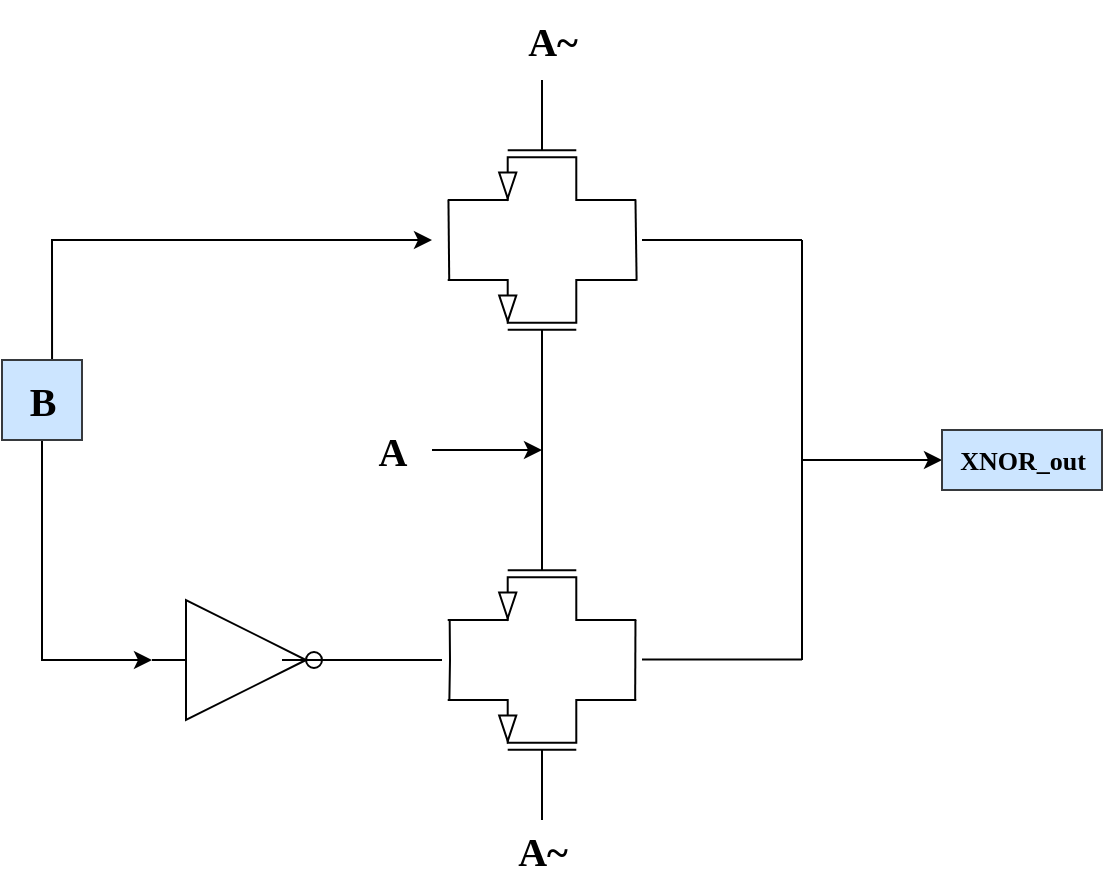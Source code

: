 <mxfile version="24.4.0" type="github">
  <diagram name="第 1 页" id="Uyb7mkhRMvKoV3EUCWld">
    <mxGraphModel dx="989" dy="487" grid="1" gridSize="10" guides="1" tooltips="1" connect="1" arrows="1" fold="1" page="1" pageScale="1" pageWidth="827" pageHeight="1169" math="0" shadow="0">
      <root>
        <mxCell id="0" />
        <mxCell id="1" parent="0" />
        <mxCell id="yEc16eZDOD0CSL22KtZ5-3" value="" style="verticalLabelPosition=bottom;shadow=0;dashed=0;align=center;html=1;verticalAlign=top;shape=mxgraph.electrical.logic_gates.inverter_2" vertex="1" parent="1">
          <mxGeometry x="335" y="440" width="100" height="60" as="geometry" />
        </mxCell>
        <mxCell id="yEc16eZDOD0CSL22KtZ5-14" style="edgeStyle=orthogonalEdgeStyle;rounded=0;orthogonalLoop=1;jettySize=auto;html=1;" edge="1" parent="1">
          <mxGeometry relative="1" as="geometry">
            <mxPoint x="475" y="260" as="targetPoint" />
            <mxPoint x="285.034" y="320.0" as="sourcePoint" />
            <Array as="points">
              <mxPoint x="285" y="260" />
            </Array>
          </mxGeometry>
        </mxCell>
        <mxCell id="yEc16eZDOD0CSL22KtZ5-15" style="edgeStyle=orthogonalEdgeStyle;rounded=0;orthogonalLoop=1;jettySize=auto;html=1;entryX=0;entryY=0.5;entryDx=0;entryDy=0;entryPerimeter=0;" edge="1" parent="1" source="yEc16eZDOD0CSL22KtZ5-4" target="yEc16eZDOD0CSL22KtZ5-3">
          <mxGeometry relative="1" as="geometry">
            <mxPoint x="205" y="480" as="targetPoint" />
            <Array as="points">
              <mxPoint x="280" y="470" />
            </Array>
          </mxGeometry>
        </mxCell>
        <mxCell id="yEc16eZDOD0CSL22KtZ5-4" value="B" style="text;html=1;align=center;verticalAlign=middle;resizable=0;points=[];autosize=1;fillColor=#cce5ff;strokeColor=#36393d;fillStyle=auto;gradientColor=none;fontFamily=Times New Roman;fontSize=20;fontStyle=1" vertex="1" parent="1">
          <mxGeometry x="260" y="320" width="40" height="40" as="geometry" />
        </mxCell>
        <mxCell id="yEc16eZDOD0CSL22KtZ5-5" value="" style="verticalLabelPosition=bottom;shadow=0;dashed=0;align=center;html=1;verticalAlign=top;shape=mxgraph.electrical.transistors.pmos;pointerEvents=1;direction=north;" vertex="1" parent="1">
          <mxGeometry x="480" y="490" width="100" height="60" as="geometry" />
        </mxCell>
        <mxCell id="yEc16eZDOD0CSL22KtZ5-6" value="" style="verticalLabelPosition=bottom;shadow=0;dashed=0;align=center;html=1;verticalAlign=top;shape=mxgraph.electrical.transistors.nmos;pointerEvents=1;direction=south;" vertex="1" parent="1">
          <mxGeometry x="480" y="390" width="100" height="60" as="geometry" />
        </mxCell>
        <mxCell id="yEc16eZDOD0CSL22KtZ5-9" style="edgeStyle=orthogonalEdgeStyle;rounded=0;orthogonalLoop=1;jettySize=auto;html=1;exitX=0;exitY=0.5;exitDx=0;exitDy=0;exitPerimeter=0;curved=0;strokeColor=default;endArrow=none;endFill=0;" edge="1" parent="1" source="yEc16eZDOD0CSL22KtZ5-7" target="yEc16eZDOD0CSL22KtZ5-6">
          <mxGeometry relative="1" as="geometry" />
        </mxCell>
        <mxCell id="yEc16eZDOD0CSL22KtZ5-7" value="" style="verticalLabelPosition=bottom;shadow=0;dashed=0;align=center;html=1;verticalAlign=top;shape=mxgraph.electrical.transistors.pmos;pointerEvents=1;direction=north;" vertex="1" parent="1">
          <mxGeometry x="480" y="280" width="100" height="60" as="geometry" />
        </mxCell>
        <mxCell id="yEc16eZDOD0CSL22KtZ5-8" value="" style="verticalLabelPosition=bottom;shadow=0;dashed=0;align=center;html=1;verticalAlign=top;shape=mxgraph.electrical.transistors.nmos;pointerEvents=1;direction=south;" vertex="1" parent="1">
          <mxGeometry x="480" y="180" width="100" height="60" as="geometry" />
        </mxCell>
        <mxCell id="yEc16eZDOD0CSL22KtZ5-13" style="edgeStyle=orthogonalEdgeStyle;rounded=0;orthogonalLoop=1;jettySize=auto;html=1;" edge="1" parent="1" source="yEc16eZDOD0CSL22KtZ5-11">
          <mxGeometry relative="1" as="geometry">
            <mxPoint x="530" y="365" as="targetPoint" />
          </mxGeometry>
        </mxCell>
        <mxCell id="yEc16eZDOD0CSL22KtZ5-11" value="A" style="text;html=1;align=center;verticalAlign=middle;resizable=0;points=[];autosize=1;strokeColor=none;fillColor=none;fontFamily=Times New Roman;fontStyle=1;fontSize=20;" vertex="1" parent="1">
          <mxGeometry x="435" y="345" width="40" height="40" as="geometry" />
        </mxCell>
        <mxCell id="yEc16eZDOD0CSL22KtZ5-17" value="" style="endArrow=none;html=1;rounded=0;entryX=1.002;entryY=1.725;entryDx=0;entryDy=0;entryPerimeter=0;exitX=0.998;exitY=-0.715;exitDx=0;exitDy=0;exitPerimeter=0;" edge="1" parent="1" source="yEc16eZDOD0CSL22KtZ5-7" target="yEc16eZDOD0CSL22KtZ5-8">
          <mxGeometry width="50" height="50" relative="1" as="geometry">
            <mxPoint x="490" y="280" as="sourcePoint" />
            <mxPoint x="540" y="230" as="targetPoint" />
          </mxGeometry>
        </mxCell>
        <mxCell id="yEc16eZDOD0CSL22KtZ5-18" value="A~" style="text;html=1;align=center;verticalAlign=middle;resizable=0;points=[];autosize=1;strokeColor=none;fillColor=none;fontFamily=Times New Roman;fontSize=20;fontStyle=1" vertex="1" parent="1">
          <mxGeometry x="505" y="545" width="50" height="40" as="geometry" />
        </mxCell>
        <mxCell id="yEc16eZDOD0CSL22KtZ5-19" value="A~" style="text;html=1;align=center;verticalAlign=middle;resizable=0;points=[];autosize=1;strokeColor=none;fillColor=none;fontFamily=Times New Roman;fontSize=20;fontStyle=1" vertex="1" parent="1">
          <mxGeometry x="510" y="140" width="50" height="40" as="geometry" />
        </mxCell>
        <mxCell id="yEc16eZDOD0CSL22KtZ5-20" value="" style="endArrow=none;html=1;rounded=0;" edge="1" parent="1">
          <mxGeometry width="50" height="50" relative="1" as="geometry">
            <mxPoint x="400" y="470" as="sourcePoint" />
            <mxPoint x="480" y="470" as="targetPoint" />
          </mxGeometry>
        </mxCell>
        <mxCell id="yEc16eZDOD0CSL22KtZ5-21" value="" style="endArrow=none;html=1;rounded=0;exitX=0.996;exitY=-0.713;exitDx=0;exitDy=0;exitPerimeter=0;entryX=0.994;entryY=1.709;entryDx=0;entryDy=0;entryPerimeter=0;" edge="1" parent="1" source="yEc16eZDOD0CSL22KtZ5-5" target="yEc16eZDOD0CSL22KtZ5-6">
          <mxGeometry width="50" height="50" relative="1" as="geometry">
            <mxPoint x="435" y="500" as="sourcePoint" />
            <mxPoint x="485" y="450" as="targetPoint" />
            <Array as="points">
              <mxPoint x="484" y="470" />
            </Array>
          </mxGeometry>
        </mxCell>
        <mxCell id="yEc16eZDOD0CSL22KtZ5-22" value="" style="endArrow=none;html=1;rounded=0;entryX=1.005;entryY=-0.724;entryDx=0;entryDy=0;entryPerimeter=0;exitX=0.994;exitY=1.739;exitDx=0;exitDy=0;exitPerimeter=0;" edge="1" parent="1" source="yEc16eZDOD0CSL22KtZ5-7" target="yEc16eZDOD0CSL22KtZ5-8">
          <mxGeometry width="50" height="50" relative="1" as="geometry">
            <mxPoint x="590" y="290" as="sourcePoint" />
            <mxPoint x="640" y="240" as="targetPoint" />
          </mxGeometry>
        </mxCell>
        <mxCell id="yEc16eZDOD0CSL22KtZ5-24" value="" style="endArrow=none;html=1;rounded=0;entryX=0.999;entryY=-0.724;entryDx=0;entryDy=0;entryPerimeter=0;exitX=1.003;exitY=1.72;exitDx=0;exitDy=0;exitPerimeter=0;" edge="1" parent="1" source="yEc16eZDOD0CSL22KtZ5-5" target="yEc16eZDOD0CSL22KtZ5-6">
          <mxGeometry width="50" height="50" relative="1" as="geometry">
            <mxPoint x="550" y="490" as="sourcePoint" />
            <mxPoint x="600" y="440" as="targetPoint" />
          </mxGeometry>
        </mxCell>
        <mxCell id="yEc16eZDOD0CSL22KtZ5-26" value="" style="endArrow=none;html=1;rounded=0;" edge="1" parent="1">
          <mxGeometry width="50" height="50" relative="1" as="geometry">
            <mxPoint x="580" y="260" as="sourcePoint" />
            <mxPoint x="660" y="260" as="targetPoint" />
          </mxGeometry>
        </mxCell>
        <mxCell id="yEc16eZDOD0CSL22KtZ5-27" value="" style="endArrow=none;html=1;rounded=0;" edge="1" parent="1">
          <mxGeometry width="50" height="50" relative="1" as="geometry">
            <mxPoint x="580" y="469.8" as="sourcePoint" />
            <mxPoint x="660" y="469.8" as="targetPoint" />
          </mxGeometry>
        </mxCell>
        <mxCell id="yEc16eZDOD0CSL22KtZ5-28" value="" style="endArrow=none;html=1;rounded=0;" edge="1" parent="1">
          <mxGeometry width="50" height="50" relative="1" as="geometry">
            <mxPoint x="660" y="470" as="sourcePoint" />
            <mxPoint x="660" y="260" as="targetPoint" />
          </mxGeometry>
        </mxCell>
        <mxCell id="yEc16eZDOD0CSL22KtZ5-29" value="" style="endArrow=classic;html=1;rounded=0;" edge="1" parent="1">
          <mxGeometry width="50" height="50" relative="1" as="geometry">
            <mxPoint x="660" y="370" as="sourcePoint" />
            <mxPoint x="730" y="370" as="targetPoint" />
          </mxGeometry>
        </mxCell>
        <mxCell id="yEc16eZDOD0CSL22KtZ5-30" value="XNOR_out" style="text;html=1;align=center;verticalAlign=middle;resizable=0;points=[];autosize=1;strokeColor=#36393d;fillColor=#cce5ff;fontStyle=1;fontFamily=Times New Roman;fontSize=13;" vertex="1" parent="1">
          <mxGeometry x="730" y="355" width="80" height="30" as="geometry" />
        </mxCell>
      </root>
    </mxGraphModel>
  </diagram>
</mxfile>
